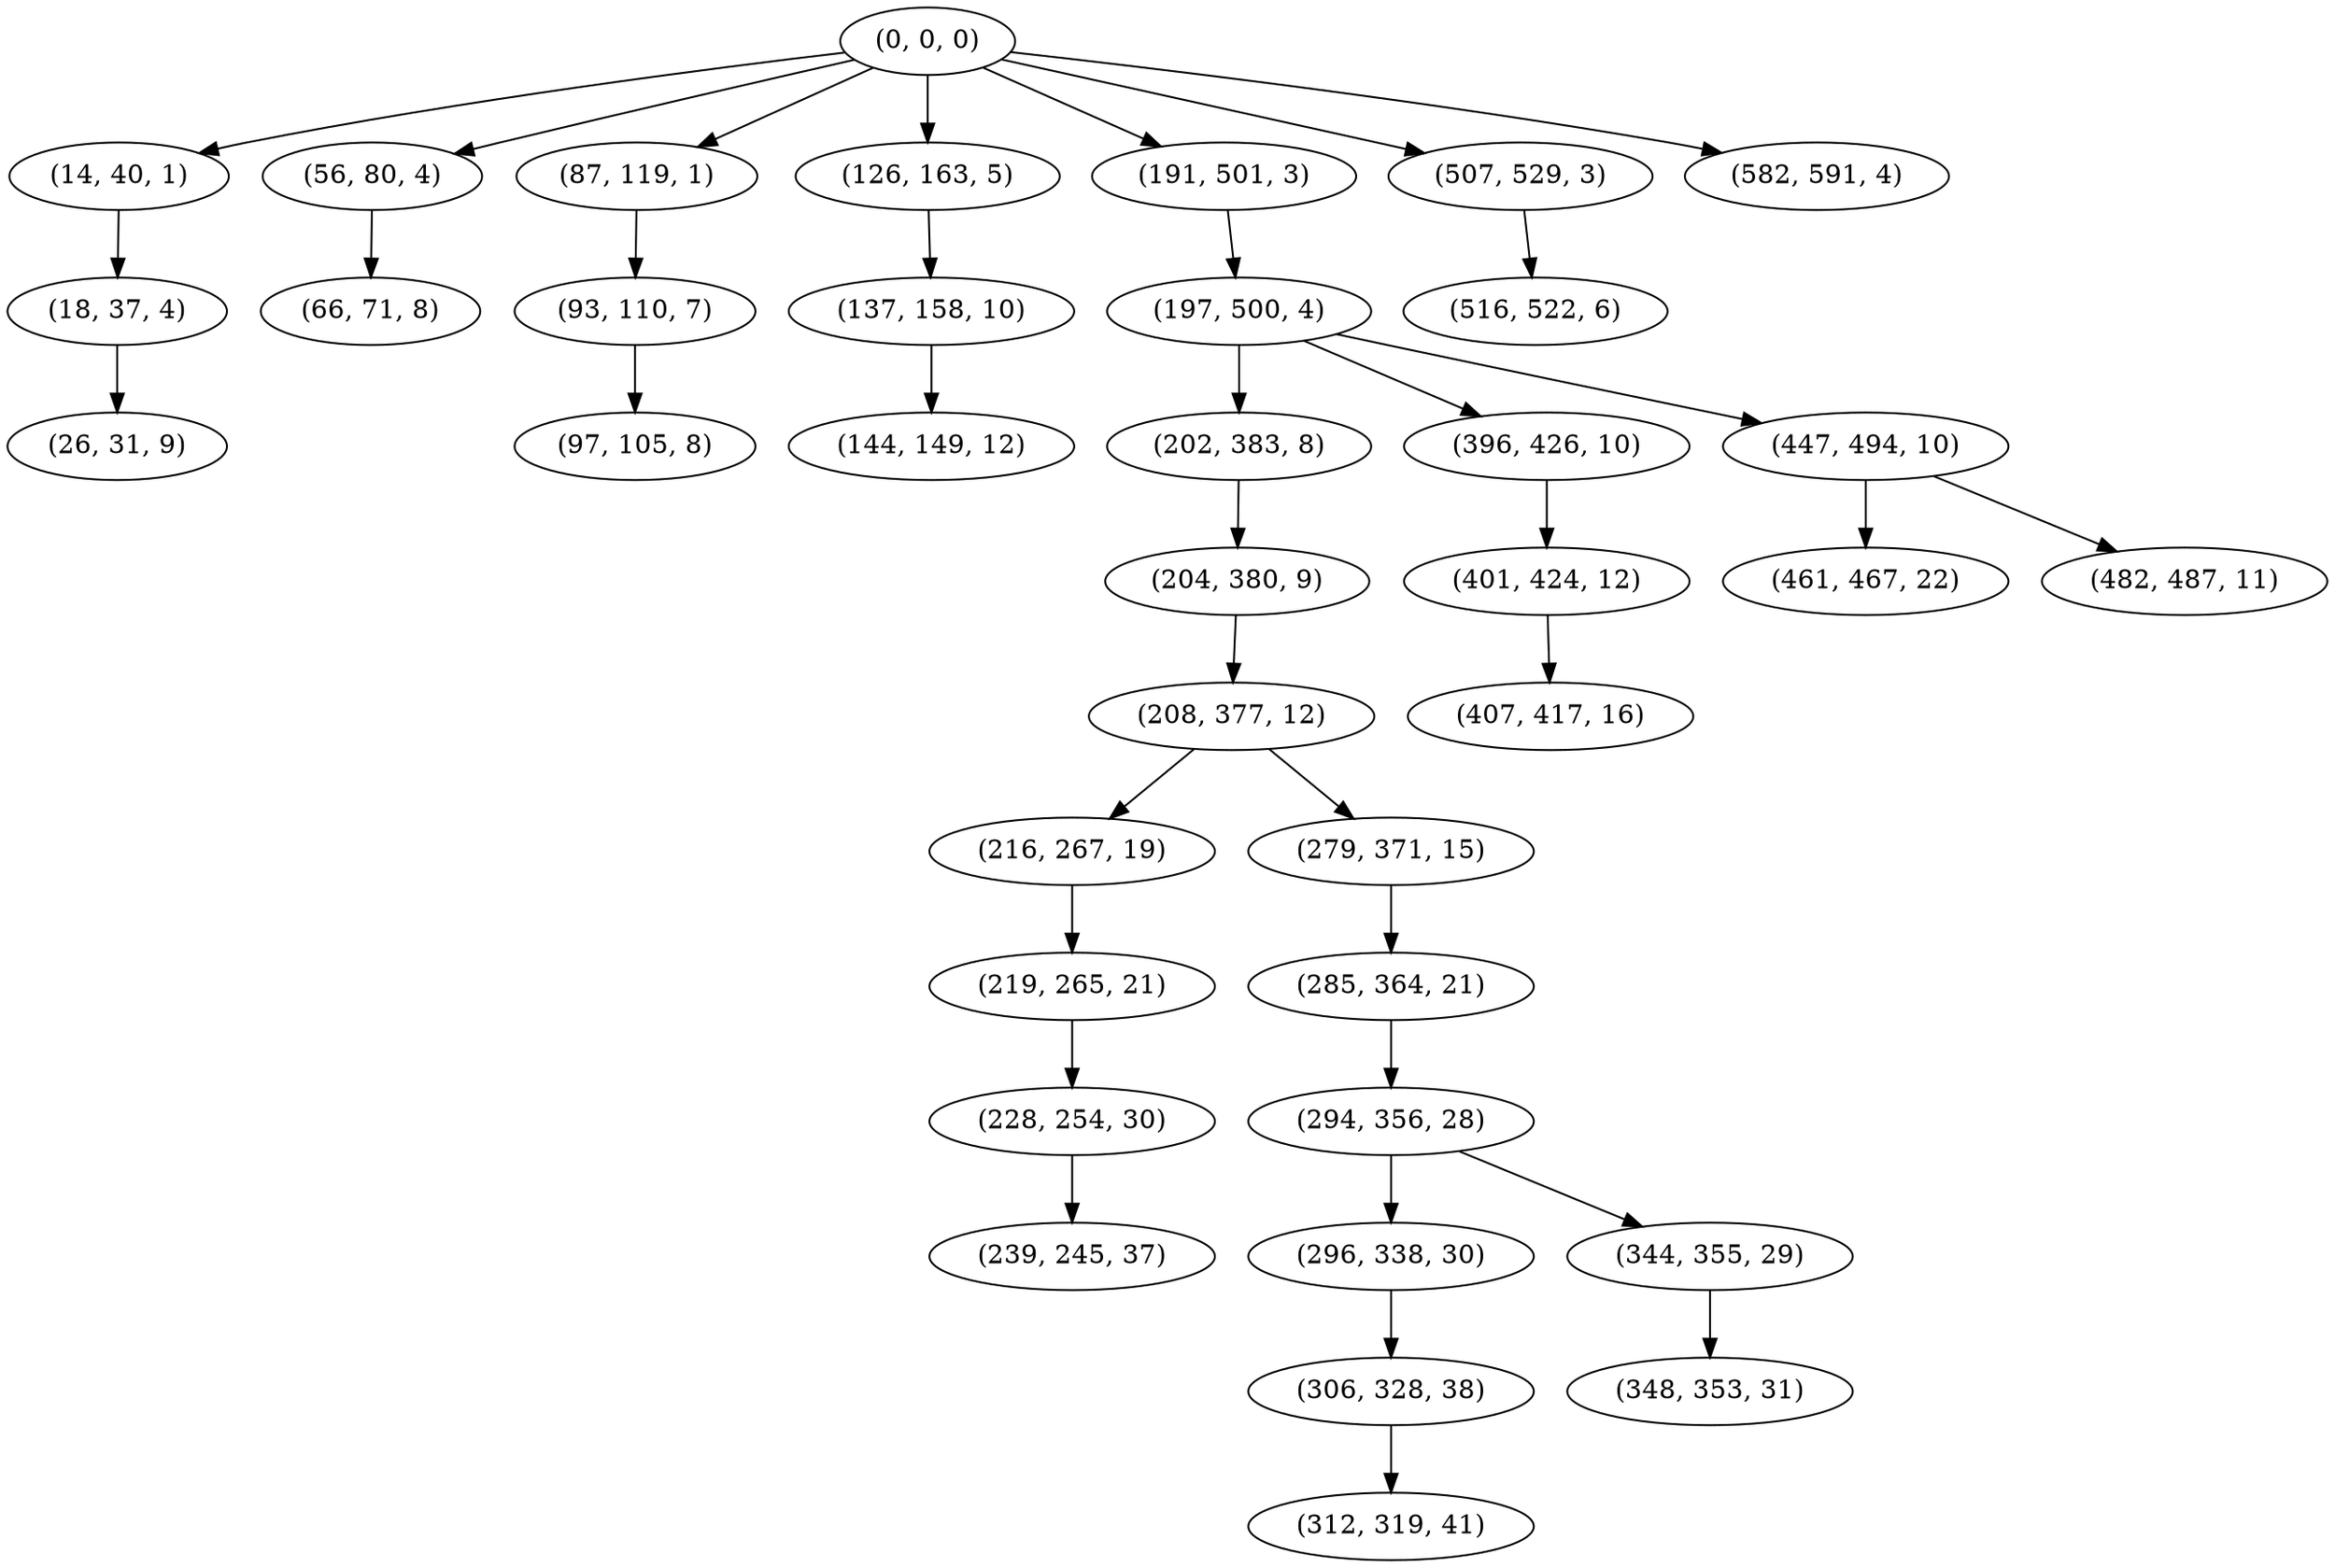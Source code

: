 digraph tree {
    "(0, 0, 0)";
    "(14, 40, 1)";
    "(18, 37, 4)";
    "(26, 31, 9)";
    "(56, 80, 4)";
    "(66, 71, 8)";
    "(87, 119, 1)";
    "(93, 110, 7)";
    "(97, 105, 8)";
    "(126, 163, 5)";
    "(137, 158, 10)";
    "(144, 149, 12)";
    "(191, 501, 3)";
    "(197, 500, 4)";
    "(202, 383, 8)";
    "(204, 380, 9)";
    "(208, 377, 12)";
    "(216, 267, 19)";
    "(219, 265, 21)";
    "(228, 254, 30)";
    "(239, 245, 37)";
    "(279, 371, 15)";
    "(285, 364, 21)";
    "(294, 356, 28)";
    "(296, 338, 30)";
    "(306, 328, 38)";
    "(312, 319, 41)";
    "(344, 355, 29)";
    "(348, 353, 31)";
    "(396, 426, 10)";
    "(401, 424, 12)";
    "(407, 417, 16)";
    "(447, 494, 10)";
    "(461, 467, 22)";
    "(482, 487, 11)";
    "(507, 529, 3)";
    "(516, 522, 6)";
    "(582, 591, 4)";
    "(0, 0, 0)" -> "(14, 40, 1)";
    "(0, 0, 0)" -> "(56, 80, 4)";
    "(0, 0, 0)" -> "(87, 119, 1)";
    "(0, 0, 0)" -> "(126, 163, 5)";
    "(0, 0, 0)" -> "(191, 501, 3)";
    "(0, 0, 0)" -> "(507, 529, 3)";
    "(0, 0, 0)" -> "(582, 591, 4)";
    "(14, 40, 1)" -> "(18, 37, 4)";
    "(18, 37, 4)" -> "(26, 31, 9)";
    "(56, 80, 4)" -> "(66, 71, 8)";
    "(87, 119, 1)" -> "(93, 110, 7)";
    "(93, 110, 7)" -> "(97, 105, 8)";
    "(126, 163, 5)" -> "(137, 158, 10)";
    "(137, 158, 10)" -> "(144, 149, 12)";
    "(191, 501, 3)" -> "(197, 500, 4)";
    "(197, 500, 4)" -> "(202, 383, 8)";
    "(197, 500, 4)" -> "(396, 426, 10)";
    "(197, 500, 4)" -> "(447, 494, 10)";
    "(202, 383, 8)" -> "(204, 380, 9)";
    "(204, 380, 9)" -> "(208, 377, 12)";
    "(208, 377, 12)" -> "(216, 267, 19)";
    "(208, 377, 12)" -> "(279, 371, 15)";
    "(216, 267, 19)" -> "(219, 265, 21)";
    "(219, 265, 21)" -> "(228, 254, 30)";
    "(228, 254, 30)" -> "(239, 245, 37)";
    "(279, 371, 15)" -> "(285, 364, 21)";
    "(285, 364, 21)" -> "(294, 356, 28)";
    "(294, 356, 28)" -> "(296, 338, 30)";
    "(294, 356, 28)" -> "(344, 355, 29)";
    "(296, 338, 30)" -> "(306, 328, 38)";
    "(306, 328, 38)" -> "(312, 319, 41)";
    "(344, 355, 29)" -> "(348, 353, 31)";
    "(396, 426, 10)" -> "(401, 424, 12)";
    "(401, 424, 12)" -> "(407, 417, 16)";
    "(447, 494, 10)" -> "(461, 467, 22)";
    "(447, 494, 10)" -> "(482, 487, 11)";
    "(507, 529, 3)" -> "(516, 522, 6)";
}
